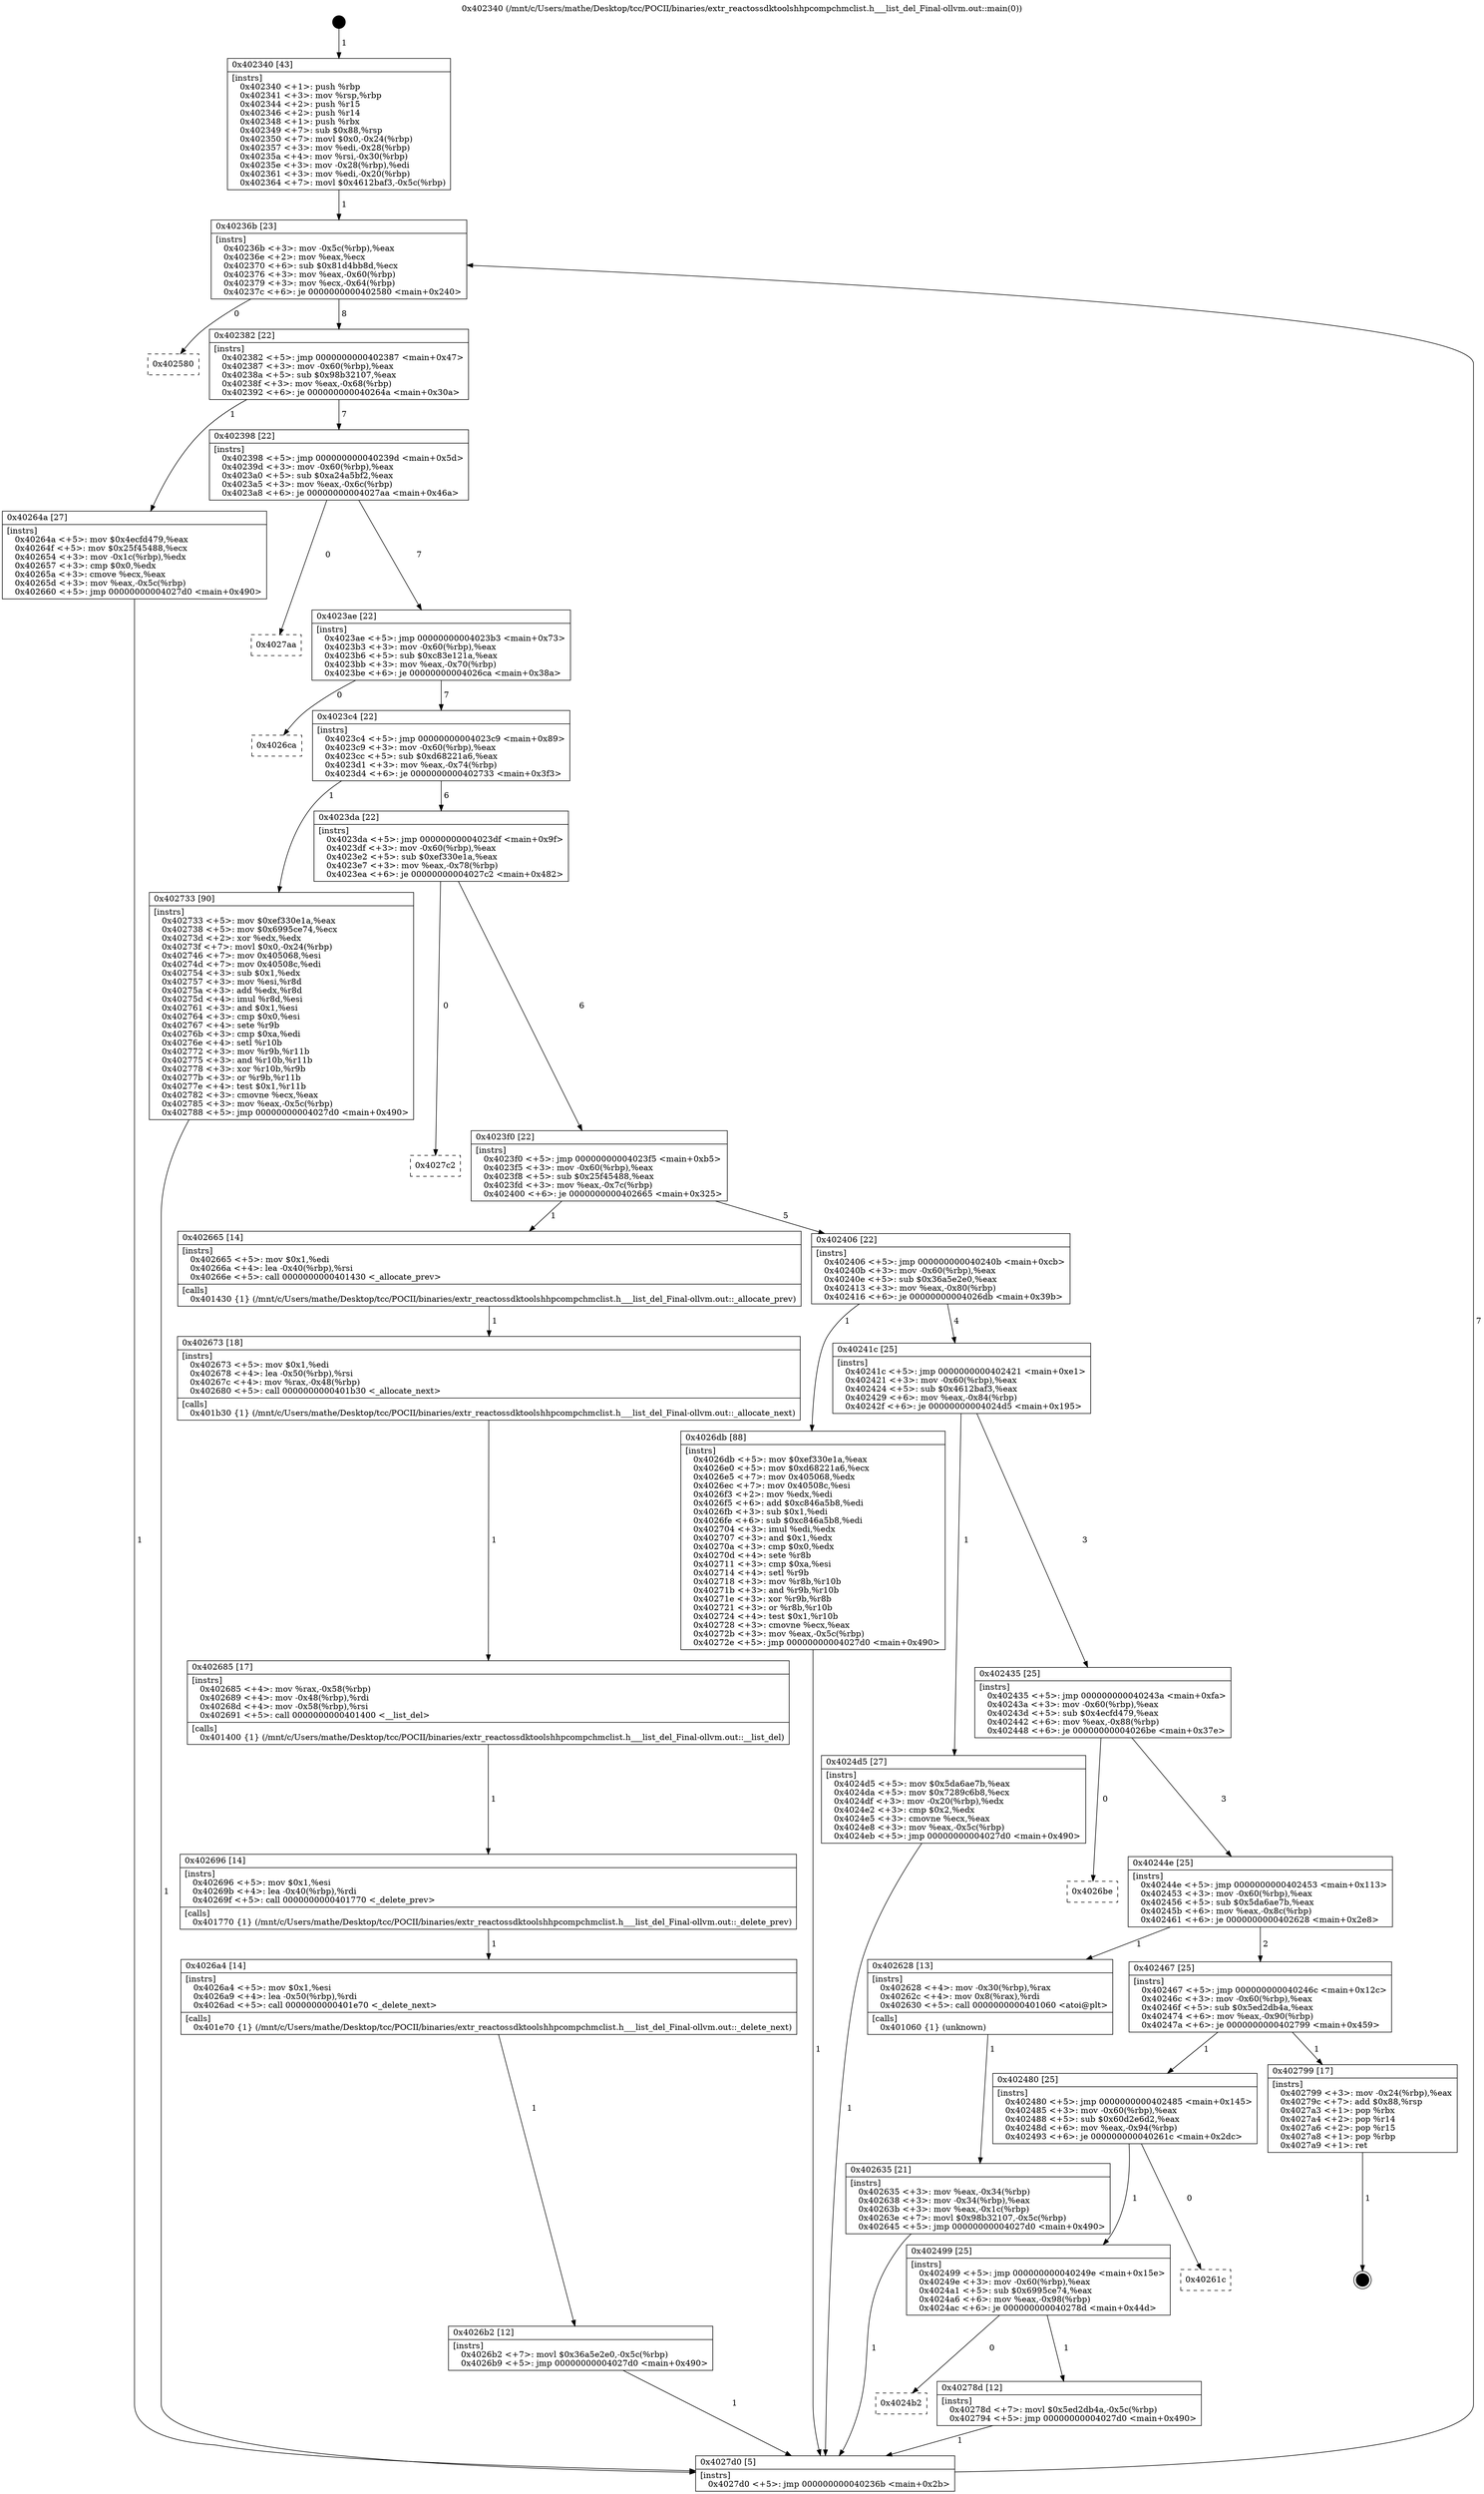digraph "0x402340" {
  label = "0x402340 (/mnt/c/Users/mathe/Desktop/tcc/POCII/binaries/extr_reactossdktoolshhpcompchmclist.h___list_del_Final-ollvm.out::main(0))"
  labelloc = "t"
  node[shape=record]

  Entry [label="",width=0.3,height=0.3,shape=circle,fillcolor=black,style=filled]
  "0x40236b" [label="{
     0x40236b [23]\l
     | [instrs]\l
     &nbsp;&nbsp;0x40236b \<+3\>: mov -0x5c(%rbp),%eax\l
     &nbsp;&nbsp;0x40236e \<+2\>: mov %eax,%ecx\l
     &nbsp;&nbsp;0x402370 \<+6\>: sub $0x81d4bb8d,%ecx\l
     &nbsp;&nbsp;0x402376 \<+3\>: mov %eax,-0x60(%rbp)\l
     &nbsp;&nbsp;0x402379 \<+3\>: mov %ecx,-0x64(%rbp)\l
     &nbsp;&nbsp;0x40237c \<+6\>: je 0000000000402580 \<main+0x240\>\l
  }"]
  "0x402580" [label="{
     0x402580\l
  }", style=dashed]
  "0x402382" [label="{
     0x402382 [22]\l
     | [instrs]\l
     &nbsp;&nbsp;0x402382 \<+5\>: jmp 0000000000402387 \<main+0x47\>\l
     &nbsp;&nbsp;0x402387 \<+3\>: mov -0x60(%rbp),%eax\l
     &nbsp;&nbsp;0x40238a \<+5\>: sub $0x98b32107,%eax\l
     &nbsp;&nbsp;0x40238f \<+3\>: mov %eax,-0x68(%rbp)\l
     &nbsp;&nbsp;0x402392 \<+6\>: je 000000000040264a \<main+0x30a\>\l
  }"]
  Exit [label="",width=0.3,height=0.3,shape=circle,fillcolor=black,style=filled,peripheries=2]
  "0x40264a" [label="{
     0x40264a [27]\l
     | [instrs]\l
     &nbsp;&nbsp;0x40264a \<+5\>: mov $0x4ecfd479,%eax\l
     &nbsp;&nbsp;0x40264f \<+5\>: mov $0x25f45488,%ecx\l
     &nbsp;&nbsp;0x402654 \<+3\>: mov -0x1c(%rbp),%edx\l
     &nbsp;&nbsp;0x402657 \<+3\>: cmp $0x0,%edx\l
     &nbsp;&nbsp;0x40265a \<+3\>: cmove %ecx,%eax\l
     &nbsp;&nbsp;0x40265d \<+3\>: mov %eax,-0x5c(%rbp)\l
     &nbsp;&nbsp;0x402660 \<+5\>: jmp 00000000004027d0 \<main+0x490\>\l
  }"]
  "0x402398" [label="{
     0x402398 [22]\l
     | [instrs]\l
     &nbsp;&nbsp;0x402398 \<+5\>: jmp 000000000040239d \<main+0x5d\>\l
     &nbsp;&nbsp;0x40239d \<+3\>: mov -0x60(%rbp),%eax\l
     &nbsp;&nbsp;0x4023a0 \<+5\>: sub $0xa24a5bf2,%eax\l
     &nbsp;&nbsp;0x4023a5 \<+3\>: mov %eax,-0x6c(%rbp)\l
     &nbsp;&nbsp;0x4023a8 \<+6\>: je 00000000004027aa \<main+0x46a\>\l
  }"]
  "0x4024b2" [label="{
     0x4024b2\l
  }", style=dashed]
  "0x4027aa" [label="{
     0x4027aa\l
  }", style=dashed]
  "0x4023ae" [label="{
     0x4023ae [22]\l
     | [instrs]\l
     &nbsp;&nbsp;0x4023ae \<+5\>: jmp 00000000004023b3 \<main+0x73\>\l
     &nbsp;&nbsp;0x4023b3 \<+3\>: mov -0x60(%rbp),%eax\l
     &nbsp;&nbsp;0x4023b6 \<+5\>: sub $0xc83e121a,%eax\l
     &nbsp;&nbsp;0x4023bb \<+3\>: mov %eax,-0x70(%rbp)\l
     &nbsp;&nbsp;0x4023be \<+6\>: je 00000000004026ca \<main+0x38a\>\l
  }"]
  "0x40278d" [label="{
     0x40278d [12]\l
     | [instrs]\l
     &nbsp;&nbsp;0x40278d \<+7\>: movl $0x5ed2db4a,-0x5c(%rbp)\l
     &nbsp;&nbsp;0x402794 \<+5\>: jmp 00000000004027d0 \<main+0x490\>\l
  }"]
  "0x4026ca" [label="{
     0x4026ca\l
  }", style=dashed]
  "0x4023c4" [label="{
     0x4023c4 [22]\l
     | [instrs]\l
     &nbsp;&nbsp;0x4023c4 \<+5\>: jmp 00000000004023c9 \<main+0x89\>\l
     &nbsp;&nbsp;0x4023c9 \<+3\>: mov -0x60(%rbp),%eax\l
     &nbsp;&nbsp;0x4023cc \<+5\>: sub $0xd68221a6,%eax\l
     &nbsp;&nbsp;0x4023d1 \<+3\>: mov %eax,-0x74(%rbp)\l
     &nbsp;&nbsp;0x4023d4 \<+6\>: je 0000000000402733 \<main+0x3f3\>\l
  }"]
  "0x402499" [label="{
     0x402499 [25]\l
     | [instrs]\l
     &nbsp;&nbsp;0x402499 \<+5\>: jmp 000000000040249e \<main+0x15e\>\l
     &nbsp;&nbsp;0x40249e \<+3\>: mov -0x60(%rbp),%eax\l
     &nbsp;&nbsp;0x4024a1 \<+5\>: sub $0x6995ce74,%eax\l
     &nbsp;&nbsp;0x4024a6 \<+6\>: mov %eax,-0x98(%rbp)\l
     &nbsp;&nbsp;0x4024ac \<+6\>: je 000000000040278d \<main+0x44d\>\l
  }"]
  "0x402733" [label="{
     0x402733 [90]\l
     | [instrs]\l
     &nbsp;&nbsp;0x402733 \<+5\>: mov $0xef330e1a,%eax\l
     &nbsp;&nbsp;0x402738 \<+5\>: mov $0x6995ce74,%ecx\l
     &nbsp;&nbsp;0x40273d \<+2\>: xor %edx,%edx\l
     &nbsp;&nbsp;0x40273f \<+7\>: movl $0x0,-0x24(%rbp)\l
     &nbsp;&nbsp;0x402746 \<+7\>: mov 0x405068,%esi\l
     &nbsp;&nbsp;0x40274d \<+7\>: mov 0x40508c,%edi\l
     &nbsp;&nbsp;0x402754 \<+3\>: sub $0x1,%edx\l
     &nbsp;&nbsp;0x402757 \<+3\>: mov %esi,%r8d\l
     &nbsp;&nbsp;0x40275a \<+3\>: add %edx,%r8d\l
     &nbsp;&nbsp;0x40275d \<+4\>: imul %r8d,%esi\l
     &nbsp;&nbsp;0x402761 \<+3\>: and $0x1,%esi\l
     &nbsp;&nbsp;0x402764 \<+3\>: cmp $0x0,%esi\l
     &nbsp;&nbsp;0x402767 \<+4\>: sete %r9b\l
     &nbsp;&nbsp;0x40276b \<+3\>: cmp $0xa,%edi\l
     &nbsp;&nbsp;0x40276e \<+4\>: setl %r10b\l
     &nbsp;&nbsp;0x402772 \<+3\>: mov %r9b,%r11b\l
     &nbsp;&nbsp;0x402775 \<+3\>: and %r10b,%r11b\l
     &nbsp;&nbsp;0x402778 \<+3\>: xor %r10b,%r9b\l
     &nbsp;&nbsp;0x40277b \<+3\>: or %r9b,%r11b\l
     &nbsp;&nbsp;0x40277e \<+4\>: test $0x1,%r11b\l
     &nbsp;&nbsp;0x402782 \<+3\>: cmovne %ecx,%eax\l
     &nbsp;&nbsp;0x402785 \<+3\>: mov %eax,-0x5c(%rbp)\l
     &nbsp;&nbsp;0x402788 \<+5\>: jmp 00000000004027d0 \<main+0x490\>\l
  }"]
  "0x4023da" [label="{
     0x4023da [22]\l
     | [instrs]\l
     &nbsp;&nbsp;0x4023da \<+5\>: jmp 00000000004023df \<main+0x9f\>\l
     &nbsp;&nbsp;0x4023df \<+3\>: mov -0x60(%rbp),%eax\l
     &nbsp;&nbsp;0x4023e2 \<+5\>: sub $0xef330e1a,%eax\l
     &nbsp;&nbsp;0x4023e7 \<+3\>: mov %eax,-0x78(%rbp)\l
     &nbsp;&nbsp;0x4023ea \<+6\>: je 00000000004027c2 \<main+0x482\>\l
  }"]
  "0x40261c" [label="{
     0x40261c\l
  }", style=dashed]
  "0x4027c2" [label="{
     0x4027c2\l
  }", style=dashed]
  "0x4023f0" [label="{
     0x4023f0 [22]\l
     | [instrs]\l
     &nbsp;&nbsp;0x4023f0 \<+5\>: jmp 00000000004023f5 \<main+0xb5\>\l
     &nbsp;&nbsp;0x4023f5 \<+3\>: mov -0x60(%rbp),%eax\l
     &nbsp;&nbsp;0x4023f8 \<+5\>: sub $0x25f45488,%eax\l
     &nbsp;&nbsp;0x4023fd \<+3\>: mov %eax,-0x7c(%rbp)\l
     &nbsp;&nbsp;0x402400 \<+6\>: je 0000000000402665 \<main+0x325\>\l
  }"]
  "0x402480" [label="{
     0x402480 [25]\l
     | [instrs]\l
     &nbsp;&nbsp;0x402480 \<+5\>: jmp 0000000000402485 \<main+0x145\>\l
     &nbsp;&nbsp;0x402485 \<+3\>: mov -0x60(%rbp),%eax\l
     &nbsp;&nbsp;0x402488 \<+5\>: sub $0x60d2e6d2,%eax\l
     &nbsp;&nbsp;0x40248d \<+6\>: mov %eax,-0x94(%rbp)\l
     &nbsp;&nbsp;0x402493 \<+6\>: je 000000000040261c \<main+0x2dc\>\l
  }"]
  "0x402665" [label="{
     0x402665 [14]\l
     | [instrs]\l
     &nbsp;&nbsp;0x402665 \<+5\>: mov $0x1,%edi\l
     &nbsp;&nbsp;0x40266a \<+4\>: lea -0x40(%rbp),%rsi\l
     &nbsp;&nbsp;0x40266e \<+5\>: call 0000000000401430 \<_allocate_prev\>\l
     | [calls]\l
     &nbsp;&nbsp;0x401430 \{1\} (/mnt/c/Users/mathe/Desktop/tcc/POCII/binaries/extr_reactossdktoolshhpcompchmclist.h___list_del_Final-ollvm.out::_allocate_prev)\l
  }"]
  "0x402406" [label="{
     0x402406 [22]\l
     | [instrs]\l
     &nbsp;&nbsp;0x402406 \<+5\>: jmp 000000000040240b \<main+0xcb\>\l
     &nbsp;&nbsp;0x40240b \<+3\>: mov -0x60(%rbp),%eax\l
     &nbsp;&nbsp;0x40240e \<+5\>: sub $0x36a5e2e0,%eax\l
     &nbsp;&nbsp;0x402413 \<+3\>: mov %eax,-0x80(%rbp)\l
     &nbsp;&nbsp;0x402416 \<+6\>: je 00000000004026db \<main+0x39b\>\l
  }"]
  "0x402799" [label="{
     0x402799 [17]\l
     | [instrs]\l
     &nbsp;&nbsp;0x402799 \<+3\>: mov -0x24(%rbp),%eax\l
     &nbsp;&nbsp;0x40279c \<+7\>: add $0x88,%rsp\l
     &nbsp;&nbsp;0x4027a3 \<+1\>: pop %rbx\l
     &nbsp;&nbsp;0x4027a4 \<+2\>: pop %r14\l
     &nbsp;&nbsp;0x4027a6 \<+2\>: pop %r15\l
     &nbsp;&nbsp;0x4027a8 \<+1\>: pop %rbp\l
     &nbsp;&nbsp;0x4027a9 \<+1\>: ret\l
  }"]
  "0x4026db" [label="{
     0x4026db [88]\l
     | [instrs]\l
     &nbsp;&nbsp;0x4026db \<+5\>: mov $0xef330e1a,%eax\l
     &nbsp;&nbsp;0x4026e0 \<+5\>: mov $0xd68221a6,%ecx\l
     &nbsp;&nbsp;0x4026e5 \<+7\>: mov 0x405068,%edx\l
     &nbsp;&nbsp;0x4026ec \<+7\>: mov 0x40508c,%esi\l
     &nbsp;&nbsp;0x4026f3 \<+2\>: mov %edx,%edi\l
     &nbsp;&nbsp;0x4026f5 \<+6\>: add $0xc846a5b8,%edi\l
     &nbsp;&nbsp;0x4026fb \<+3\>: sub $0x1,%edi\l
     &nbsp;&nbsp;0x4026fe \<+6\>: sub $0xc846a5b8,%edi\l
     &nbsp;&nbsp;0x402704 \<+3\>: imul %edi,%edx\l
     &nbsp;&nbsp;0x402707 \<+3\>: and $0x1,%edx\l
     &nbsp;&nbsp;0x40270a \<+3\>: cmp $0x0,%edx\l
     &nbsp;&nbsp;0x40270d \<+4\>: sete %r8b\l
     &nbsp;&nbsp;0x402711 \<+3\>: cmp $0xa,%esi\l
     &nbsp;&nbsp;0x402714 \<+4\>: setl %r9b\l
     &nbsp;&nbsp;0x402718 \<+3\>: mov %r8b,%r10b\l
     &nbsp;&nbsp;0x40271b \<+3\>: and %r9b,%r10b\l
     &nbsp;&nbsp;0x40271e \<+3\>: xor %r9b,%r8b\l
     &nbsp;&nbsp;0x402721 \<+3\>: or %r8b,%r10b\l
     &nbsp;&nbsp;0x402724 \<+4\>: test $0x1,%r10b\l
     &nbsp;&nbsp;0x402728 \<+3\>: cmovne %ecx,%eax\l
     &nbsp;&nbsp;0x40272b \<+3\>: mov %eax,-0x5c(%rbp)\l
     &nbsp;&nbsp;0x40272e \<+5\>: jmp 00000000004027d0 \<main+0x490\>\l
  }"]
  "0x40241c" [label="{
     0x40241c [25]\l
     | [instrs]\l
     &nbsp;&nbsp;0x40241c \<+5\>: jmp 0000000000402421 \<main+0xe1\>\l
     &nbsp;&nbsp;0x402421 \<+3\>: mov -0x60(%rbp),%eax\l
     &nbsp;&nbsp;0x402424 \<+5\>: sub $0x4612baf3,%eax\l
     &nbsp;&nbsp;0x402429 \<+6\>: mov %eax,-0x84(%rbp)\l
     &nbsp;&nbsp;0x40242f \<+6\>: je 00000000004024d5 \<main+0x195\>\l
  }"]
  "0x4026b2" [label="{
     0x4026b2 [12]\l
     | [instrs]\l
     &nbsp;&nbsp;0x4026b2 \<+7\>: movl $0x36a5e2e0,-0x5c(%rbp)\l
     &nbsp;&nbsp;0x4026b9 \<+5\>: jmp 00000000004027d0 \<main+0x490\>\l
  }"]
  "0x4024d5" [label="{
     0x4024d5 [27]\l
     | [instrs]\l
     &nbsp;&nbsp;0x4024d5 \<+5\>: mov $0x5da6ae7b,%eax\l
     &nbsp;&nbsp;0x4024da \<+5\>: mov $0x7289c6b8,%ecx\l
     &nbsp;&nbsp;0x4024df \<+3\>: mov -0x20(%rbp),%edx\l
     &nbsp;&nbsp;0x4024e2 \<+3\>: cmp $0x2,%edx\l
     &nbsp;&nbsp;0x4024e5 \<+3\>: cmovne %ecx,%eax\l
     &nbsp;&nbsp;0x4024e8 \<+3\>: mov %eax,-0x5c(%rbp)\l
     &nbsp;&nbsp;0x4024eb \<+5\>: jmp 00000000004027d0 \<main+0x490\>\l
  }"]
  "0x402435" [label="{
     0x402435 [25]\l
     | [instrs]\l
     &nbsp;&nbsp;0x402435 \<+5\>: jmp 000000000040243a \<main+0xfa\>\l
     &nbsp;&nbsp;0x40243a \<+3\>: mov -0x60(%rbp),%eax\l
     &nbsp;&nbsp;0x40243d \<+5\>: sub $0x4ecfd479,%eax\l
     &nbsp;&nbsp;0x402442 \<+6\>: mov %eax,-0x88(%rbp)\l
     &nbsp;&nbsp;0x402448 \<+6\>: je 00000000004026be \<main+0x37e\>\l
  }"]
  "0x4027d0" [label="{
     0x4027d0 [5]\l
     | [instrs]\l
     &nbsp;&nbsp;0x4027d0 \<+5\>: jmp 000000000040236b \<main+0x2b\>\l
  }"]
  "0x402340" [label="{
     0x402340 [43]\l
     | [instrs]\l
     &nbsp;&nbsp;0x402340 \<+1\>: push %rbp\l
     &nbsp;&nbsp;0x402341 \<+3\>: mov %rsp,%rbp\l
     &nbsp;&nbsp;0x402344 \<+2\>: push %r15\l
     &nbsp;&nbsp;0x402346 \<+2\>: push %r14\l
     &nbsp;&nbsp;0x402348 \<+1\>: push %rbx\l
     &nbsp;&nbsp;0x402349 \<+7\>: sub $0x88,%rsp\l
     &nbsp;&nbsp;0x402350 \<+7\>: movl $0x0,-0x24(%rbp)\l
     &nbsp;&nbsp;0x402357 \<+3\>: mov %edi,-0x28(%rbp)\l
     &nbsp;&nbsp;0x40235a \<+4\>: mov %rsi,-0x30(%rbp)\l
     &nbsp;&nbsp;0x40235e \<+3\>: mov -0x28(%rbp),%edi\l
     &nbsp;&nbsp;0x402361 \<+3\>: mov %edi,-0x20(%rbp)\l
     &nbsp;&nbsp;0x402364 \<+7\>: movl $0x4612baf3,-0x5c(%rbp)\l
  }"]
  "0x4026a4" [label="{
     0x4026a4 [14]\l
     | [instrs]\l
     &nbsp;&nbsp;0x4026a4 \<+5\>: mov $0x1,%esi\l
     &nbsp;&nbsp;0x4026a9 \<+4\>: lea -0x50(%rbp),%rdi\l
     &nbsp;&nbsp;0x4026ad \<+5\>: call 0000000000401e70 \<_delete_next\>\l
     | [calls]\l
     &nbsp;&nbsp;0x401e70 \{1\} (/mnt/c/Users/mathe/Desktop/tcc/POCII/binaries/extr_reactossdktoolshhpcompchmclist.h___list_del_Final-ollvm.out::_delete_next)\l
  }"]
  "0x4026be" [label="{
     0x4026be\l
  }", style=dashed]
  "0x40244e" [label="{
     0x40244e [25]\l
     | [instrs]\l
     &nbsp;&nbsp;0x40244e \<+5\>: jmp 0000000000402453 \<main+0x113\>\l
     &nbsp;&nbsp;0x402453 \<+3\>: mov -0x60(%rbp),%eax\l
     &nbsp;&nbsp;0x402456 \<+5\>: sub $0x5da6ae7b,%eax\l
     &nbsp;&nbsp;0x40245b \<+6\>: mov %eax,-0x8c(%rbp)\l
     &nbsp;&nbsp;0x402461 \<+6\>: je 0000000000402628 \<main+0x2e8\>\l
  }"]
  "0x402696" [label="{
     0x402696 [14]\l
     | [instrs]\l
     &nbsp;&nbsp;0x402696 \<+5\>: mov $0x1,%esi\l
     &nbsp;&nbsp;0x40269b \<+4\>: lea -0x40(%rbp),%rdi\l
     &nbsp;&nbsp;0x40269f \<+5\>: call 0000000000401770 \<_delete_prev\>\l
     | [calls]\l
     &nbsp;&nbsp;0x401770 \{1\} (/mnt/c/Users/mathe/Desktop/tcc/POCII/binaries/extr_reactossdktoolshhpcompchmclist.h___list_del_Final-ollvm.out::_delete_prev)\l
  }"]
  "0x402628" [label="{
     0x402628 [13]\l
     | [instrs]\l
     &nbsp;&nbsp;0x402628 \<+4\>: mov -0x30(%rbp),%rax\l
     &nbsp;&nbsp;0x40262c \<+4\>: mov 0x8(%rax),%rdi\l
     &nbsp;&nbsp;0x402630 \<+5\>: call 0000000000401060 \<atoi@plt\>\l
     | [calls]\l
     &nbsp;&nbsp;0x401060 \{1\} (unknown)\l
  }"]
  "0x402467" [label="{
     0x402467 [25]\l
     | [instrs]\l
     &nbsp;&nbsp;0x402467 \<+5\>: jmp 000000000040246c \<main+0x12c\>\l
     &nbsp;&nbsp;0x40246c \<+3\>: mov -0x60(%rbp),%eax\l
     &nbsp;&nbsp;0x40246f \<+5\>: sub $0x5ed2db4a,%eax\l
     &nbsp;&nbsp;0x402474 \<+6\>: mov %eax,-0x90(%rbp)\l
     &nbsp;&nbsp;0x40247a \<+6\>: je 0000000000402799 \<main+0x459\>\l
  }"]
  "0x402635" [label="{
     0x402635 [21]\l
     | [instrs]\l
     &nbsp;&nbsp;0x402635 \<+3\>: mov %eax,-0x34(%rbp)\l
     &nbsp;&nbsp;0x402638 \<+3\>: mov -0x34(%rbp),%eax\l
     &nbsp;&nbsp;0x40263b \<+3\>: mov %eax,-0x1c(%rbp)\l
     &nbsp;&nbsp;0x40263e \<+7\>: movl $0x98b32107,-0x5c(%rbp)\l
     &nbsp;&nbsp;0x402645 \<+5\>: jmp 00000000004027d0 \<main+0x490\>\l
  }"]
  "0x402673" [label="{
     0x402673 [18]\l
     | [instrs]\l
     &nbsp;&nbsp;0x402673 \<+5\>: mov $0x1,%edi\l
     &nbsp;&nbsp;0x402678 \<+4\>: lea -0x50(%rbp),%rsi\l
     &nbsp;&nbsp;0x40267c \<+4\>: mov %rax,-0x48(%rbp)\l
     &nbsp;&nbsp;0x402680 \<+5\>: call 0000000000401b30 \<_allocate_next\>\l
     | [calls]\l
     &nbsp;&nbsp;0x401b30 \{1\} (/mnt/c/Users/mathe/Desktop/tcc/POCII/binaries/extr_reactossdktoolshhpcompchmclist.h___list_del_Final-ollvm.out::_allocate_next)\l
  }"]
  "0x402685" [label="{
     0x402685 [17]\l
     | [instrs]\l
     &nbsp;&nbsp;0x402685 \<+4\>: mov %rax,-0x58(%rbp)\l
     &nbsp;&nbsp;0x402689 \<+4\>: mov -0x48(%rbp),%rdi\l
     &nbsp;&nbsp;0x40268d \<+4\>: mov -0x58(%rbp),%rsi\l
     &nbsp;&nbsp;0x402691 \<+5\>: call 0000000000401400 \<__list_del\>\l
     | [calls]\l
     &nbsp;&nbsp;0x401400 \{1\} (/mnt/c/Users/mathe/Desktop/tcc/POCII/binaries/extr_reactossdktoolshhpcompchmclist.h___list_del_Final-ollvm.out::__list_del)\l
  }"]
  Entry -> "0x402340" [label=" 1"]
  "0x40236b" -> "0x402580" [label=" 0"]
  "0x40236b" -> "0x402382" [label=" 8"]
  "0x402799" -> Exit [label=" 1"]
  "0x402382" -> "0x40264a" [label=" 1"]
  "0x402382" -> "0x402398" [label=" 7"]
  "0x40278d" -> "0x4027d0" [label=" 1"]
  "0x402398" -> "0x4027aa" [label=" 0"]
  "0x402398" -> "0x4023ae" [label=" 7"]
  "0x402499" -> "0x4024b2" [label=" 0"]
  "0x4023ae" -> "0x4026ca" [label=" 0"]
  "0x4023ae" -> "0x4023c4" [label=" 7"]
  "0x402499" -> "0x40278d" [label=" 1"]
  "0x4023c4" -> "0x402733" [label=" 1"]
  "0x4023c4" -> "0x4023da" [label=" 6"]
  "0x402480" -> "0x402499" [label=" 1"]
  "0x4023da" -> "0x4027c2" [label=" 0"]
  "0x4023da" -> "0x4023f0" [label=" 6"]
  "0x402480" -> "0x40261c" [label=" 0"]
  "0x4023f0" -> "0x402665" [label=" 1"]
  "0x4023f0" -> "0x402406" [label=" 5"]
  "0x402467" -> "0x402480" [label=" 1"]
  "0x402406" -> "0x4026db" [label=" 1"]
  "0x402406" -> "0x40241c" [label=" 4"]
  "0x402467" -> "0x402799" [label=" 1"]
  "0x40241c" -> "0x4024d5" [label=" 1"]
  "0x40241c" -> "0x402435" [label=" 3"]
  "0x4024d5" -> "0x4027d0" [label=" 1"]
  "0x402340" -> "0x40236b" [label=" 1"]
  "0x4027d0" -> "0x40236b" [label=" 7"]
  "0x402733" -> "0x4027d0" [label=" 1"]
  "0x402435" -> "0x4026be" [label=" 0"]
  "0x402435" -> "0x40244e" [label=" 3"]
  "0x4026db" -> "0x4027d0" [label=" 1"]
  "0x40244e" -> "0x402628" [label=" 1"]
  "0x40244e" -> "0x402467" [label=" 2"]
  "0x402628" -> "0x402635" [label=" 1"]
  "0x402635" -> "0x4027d0" [label=" 1"]
  "0x40264a" -> "0x4027d0" [label=" 1"]
  "0x402665" -> "0x402673" [label=" 1"]
  "0x402673" -> "0x402685" [label=" 1"]
  "0x402685" -> "0x402696" [label=" 1"]
  "0x402696" -> "0x4026a4" [label=" 1"]
  "0x4026a4" -> "0x4026b2" [label=" 1"]
  "0x4026b2" -> "0x4027d0" [label=" 1"]
}
